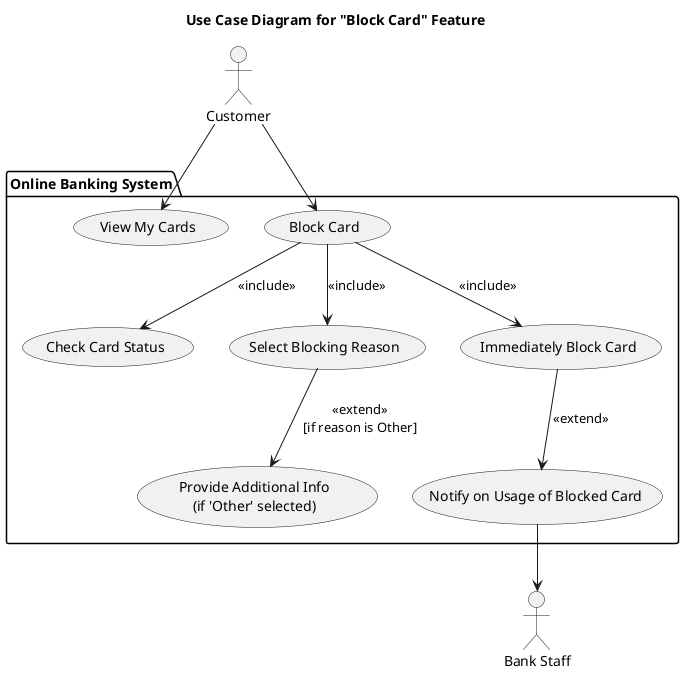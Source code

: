 @startuml
title Use Case Diagram for "Block Card" Feature

actor Customer
actor "Bank Staff" as BankStaff

package "Online Banking System" {
  usecase "View My Cards" as UC_ViewCards
  usecase "Block Card" as UC_BlockCard
  usecase "Check Card Status" as UC_CheckStatus
  usecase "Select Blocking Reason" as UC_SelectReason
  usecase "Provide Additional Info\n(if 'Other' selected)" as UC_ProvideInfo
  usecase "Immediately Block Card" as UC_ImmediateBlock
  usecase "Notify on Usage of Blocked Card" as UC_NotifyUsage
}

Customer --> UC_ViewCards
Customer --> UC_BlockCard

UC_BlockCard --> UC_CheckStatus : <<include>>
UC_BlockCard --> UC_SelectReason : <<include>>
UC_SelectReason --> UC_ProvideInfo : <<extend>>\n[if reason is Other]
UC_BlockCard --> UC_ImmediateBlock : <<include>>
UC_ImmediateBlock --> UC_NotifyUsage : <<extend>>

UC_NotifyUsage --> BankStaff

@enduml